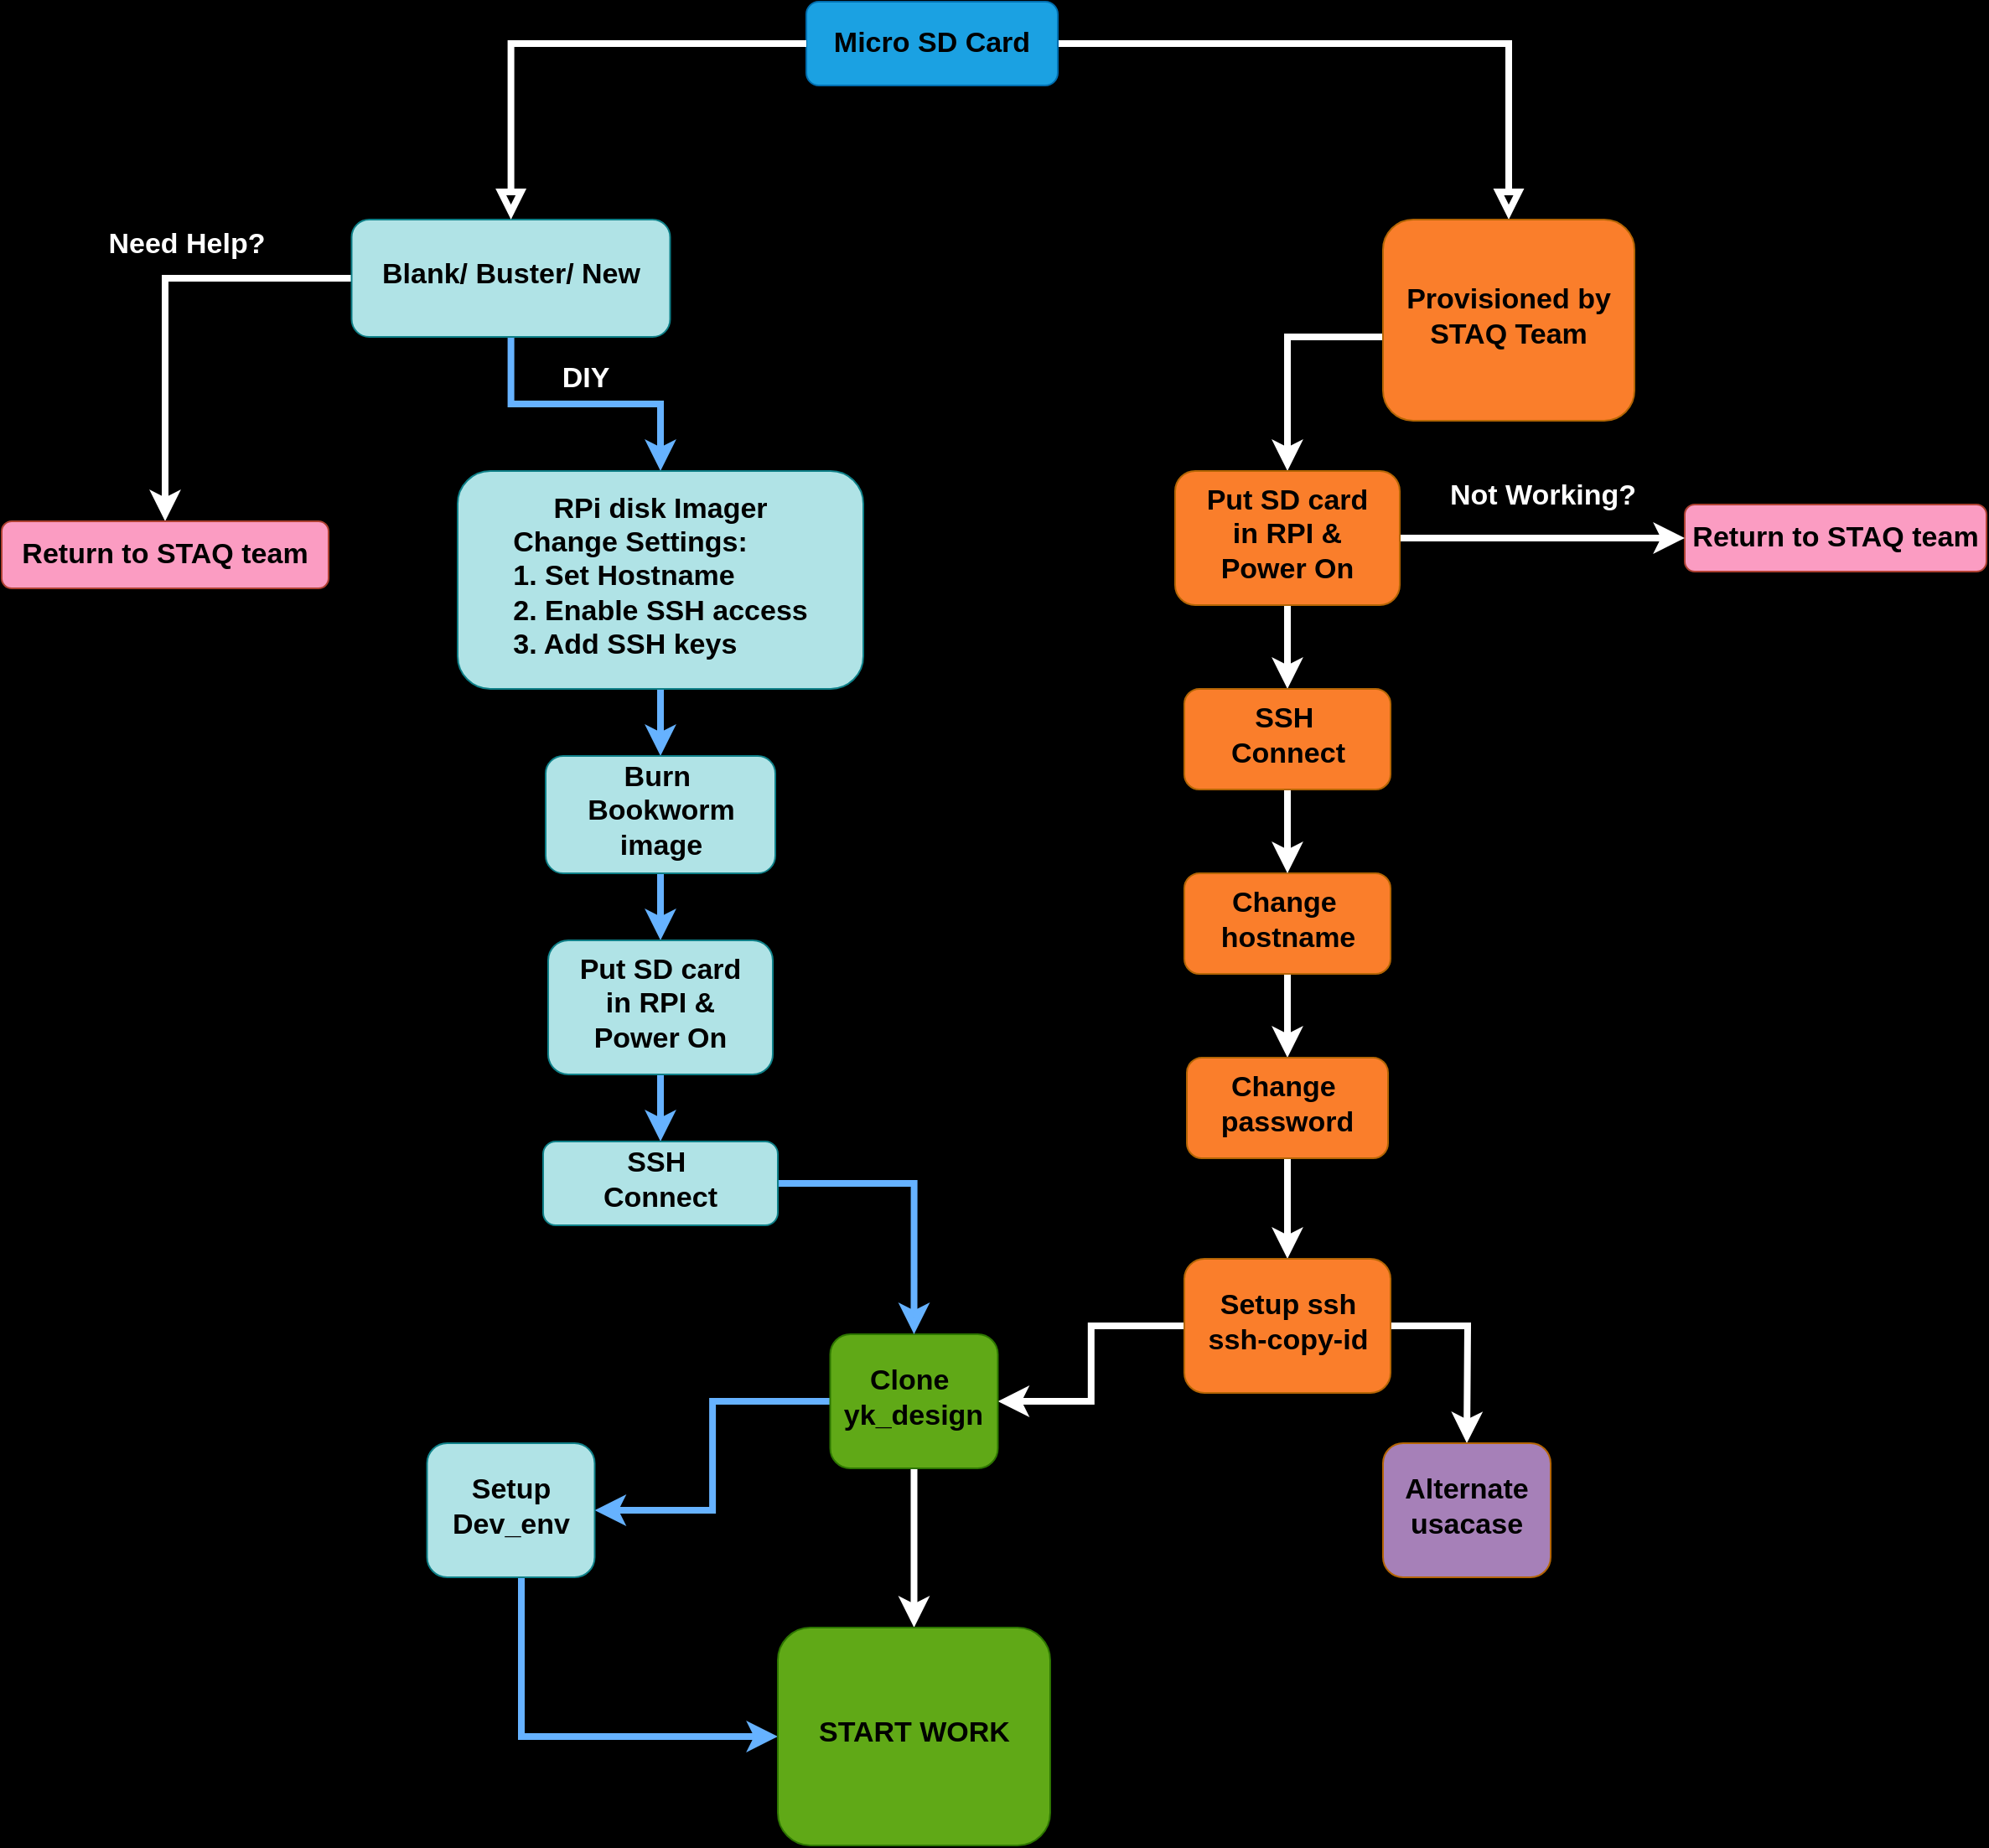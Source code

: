 <mxfile version="23.1.1" type="github">
  <diagram id="C5RBs43oDa-KdzZeNtuy" name="Page-1">
    <mxGraphModel dx="2571" dy="993" grid="1" gridSize="10" guides="1" tooltips="1" connect="1" arrows="1" fold="1" page="1" pageScale="1" pageWidth="827" pageHeight="1169" background="#000000" math="0" shadow="0">
      <root>
        <mxCell id="WIyWlLk6GJQsqaUBKTNV-0" />
        <mxCell id="WIyWlLk6GJQsqaUBKTNV-1" parent="WIyWlLk6GJQsqaUBKTNV-0" />
        <mxCell id="WIyWlLk6GJQsqaUBKTNV-2" value="" style="rounded=0;html=1;jettySize=auto;orthogonalLoop=1;fontSize=17;endArrow=block;endFill=0;endSize=8;strokeWidth=4;shadow=0;labelBackgroundColor=none;edgeStyle=orthogonalEdgeStyle;strokeColor=#FFFFFF;fontStyle=1" parent="WIyWlLk6GJQsqaUBKTNV-1" source="WIyWlLk6GJQsqaUBKTNV-3" target="WIyWlLk6GJQsqaUBKTNV-6" edge="1">
          <mxGeometry relative="1" as="geometry" />
        </mxCell>
        <mxCell id="WIyWlLk6GJQsqaUBKTNV-3" value="&lt;font color=&quot;#000000&quot; style=&quot;font-size: 17px;&quot;&gt;Micro SD Card&lt;/font&gt;" style="rounded=1;whiteSpace=wrap;html=1;fontSize=17;glass=0;strokeWidth=1;shadow=0;fillColor=#1ba1e2;fontColor=#ffffff;strokeColor=#006EAF;fontStyle=1" parent="WIyWlLk6GJQsqaUBKTNV-1" vertex="1">
          <mxGeometry x="-330" y="30" width="150" height="50" as="geometry" />
        </mxCell>
        <mxCell id="j7dEtrERLzkFDMMT-IVj-67" style="edgeStyle=orthogonalEdgeStyle;rounded=0;orthogonalLoop=1;jettySize=auto;html=1;entryX=0.5;entryY=0;entryDx=0;entryDy=0;strokeWidth=4;strokeColor=#FFFFFF;fontStyle=1;fontSize=17;" edge="1" parent="WIyWlLk6GJQsqaUBKTNV-1" source="WIyWlLk6GJQsqaUBKTNV-6" target="j7dEtrERLzkFDMMT-IVj-42">
          <mxGeometry relative="1" as="geometry">
            <Array as="points">
              <mxPoint x="-43" y="230" />
            </Array>
          </mxGeometry>
        </mxCell>
        <mxCell id="WIyWlLk6GJQsqaUBKTNV-6" value="&lt;font style=&quot;font-size: 17px;&quot;&gt;Provisioned by &lt;br style=&quot;font-size: 17px;&quot;&gt;STAQ Team&lt;/font&gt;" style="rounded=1;whiteSpace=wrap;html=1;shadow=0;fontFamily=Helvetica;fontSize=17;align=center;strokeWidth=1;spacing=6;spacingTop=-4;fillColor=#FA7E2B;strokeColor=#b46504;fontStyle=1" parent="WIyWlLk6GJQsqaUBKTNV-1" vertex="1">
          <mxGeometry x="14" y="160" width="150" height="120" as="geometry" />
        </mxCell>
        <mxCell id="WIyWlLk6GJQsqaUBKTNV-7" value="&lt;font style=&quot;font-size: 17px;&quot;&gt;Return to STAQ team&lt;/font&gt;" style="rounded=1;whiteSpace=wrap;html=1;fontSize=17;glass=0;strokeWidth=1;shadow=0;fillColor=#FB9CC2;strokeColor=#ae4132;fontStyle=1" parent="WIyWlLk6GJQsqaUBKTNV-1" vertex="1">
          <mxGeometry x="194" y="330" width="180" height="40" as="geometry" />
        </mxCell>
        <mxCell id="j7dEtrERLzkFDMMT-IVj-9" value="" style="edgeStyle=orthogonalEdgeStyle;rounded=0;orthogonalLoop=1;jettySize=auto;html=1;strokeWidth=4;strokeColor=#FFFFFF;fontStyle=1;fontSize=17;" edge="1" parent="WIyWlLk6GJQsqaUBKTNV-1" source="WIyWlLk6GJQsqaUBKTNV-10" target="j7dEtrERLzkFDMMT-IVj-5">
          <mxGeometry relative="1" as="geometry" />
        </mxCell>
        <mxCell id="WIyWlLk6GJQsqaUBKTNV-10" value="&lt;font style=&quot;font-size: 17px;&quot;&gt;Change&amp;nbsp;&lt;br style=&quot;font-size: 17px;&quot;&gt;hostname&lt;/font&gt;" style="rounded=1;whiteSpace=wrap;html=1;shadow=0;fontFamily=Helvetica;fontSize=17;align=center;strokeWidth=1;spacing=6;spacingTop=-4;fillColor=#FA7E2B;strokeColor=#b46504;fontStyle=1" parent="WIyWlLk6GJQsqaUBKTNV-1" vertex="1">
          <mxGeometry x="-104.5" y="550" width="123" height="60" as="geometry" />
        </mxCell>
        <mxCell id="j7dEtrERLzkFDMMT-IVj-20" style="edgeStyle=orthogonalEdgeStyle;rounded=0;orthogonalLoop=1;jettySize=auto;html=1;entryX=0.5;entryY=0;entryDx=0;entryDy=0;fillColor=#dae8fc;strokeColor=#66B2FF;strokeWidth=4;fontStyle=1;fontSize=17;" edge="1" parent="WIyWlLk6GJQsqaUBKTNV-1" source="j7dEtrERLzkFDMMT-IVj-0" target="j7dEtrERLzkFDMMT-IVj-13">
          <mxGeometry relative="1" as="geometry">
            <mxPoint x="-330" y="290" as="targetPoint" />
          </mxGeometry>
        </mxCell>
        <mxCell id="j7dEtrERLzkFDMMT-IVj-22" style="edgeStyle=orthogonalEdgeStyle;rounded=0;orthogonalLoop=1;jettySize=auto;html=1;entryX=0.5;entryY=0;entryDx=0;entryDy=0;strokeWidth=4;strokeColor=#FFFFFF;fontStyle=1;fontSize=17;exitX=0;exitY=0.5;exitDx=0;exitDy=0;" edge="1" parent="WIyWlLk6GJQsqaUBKTNV-1" source="j7dEtrERLzkFDMMT-IVj-0" target="j7dEtrERLzkFDMMT-IVj-17">
          <mxGeometry relative="1" as="geometry">
            <Array as="points">
              <mxPoint x="-712" y="195" />
            </Array>
          </mxGeometry>
        </mxCell>
        <mxCell id="j7dEtrERLzkFDMMT-IVj-0" value="&lt;font style=&quot;font-size: 17px;&quot;&gt;Blank/ Buster/ New&lt;/font&gt;" style="rounded=1;whiteSpace=wrap;html=1;shadow=0;fontFamily=Helvetica;fontSize=17;align=center;strokeWidth=1;spacing=6;spacingTop=-4;fillColor=#b0e3e6;strokeColor=#0e8088;labelBackgroundColor=none;labelBorderColor=none;fontStyle=1" vertex="1" parent="WIyWlLk6GJQsqaUBKTNV-1">
          <mxGeometry x="-601.25" y="160" width="190" height="70" as="geometry" />
        </mxCell>
        <mxCell id="j7dEtrERLzkFDMMT-IVj-2" value="" style="rounded=0;html=1;jettySize=auto;orthogonalLoop=1;fontSize=17;endArrow=block;endFill=0;endSize=8;strokeWidth=4;shadow=0;labelBackgroundColor=none;edgeStyle=orthogonalEdgeStyle;strokeColor=#FFFFFF;fontStyle=1" edge="1" parent="WIyWlLk6GJQsqaUBKTNV-1" source="WIyWlLk6GJQsqaUBKTNV-3" target="j7dEtrERLzkFDMMT-IVj-0">
          <mxGeometry relative="1" as="geometry">
            <mxPoint x="-385.25" y="120" as="sourcePoint" />
            <mxPoint x="-275.25" y="200" as="targetPoint" />
          </mxGeometry>
        </mxCell>
        <mxCell id="j7dEtrERLzkFDMMT-IVj-10" value="" style="edgeStyle=orthogonalEdgeStyle;rounded=0;orthogonalLoop=1;jettySize=auto;html=1;strokeWidth=4;strokeColor=#FFFFFF;fontStyle=1;fontSize=17;" edge="1" parent="WIyWlLk6GJQsqaUBKTNV-1" source="j7dEtrERLzkFDMMT-IVj-5" target="j7dEtrERLzkFDMMT-IVj-6">
          <mxGeometry relative="1" as="geometry" />
        </mxCell>
        <mxCell id="j7dEtrERLzkFDMMT-IVj-5" value="&lt;font style=&quot;font-size: 17px;&quot;&gt;Change&amp;nbsp;&lt;br style=&quot;font-size: 17px;&quot;&gt;password&lt;/font&gt;" style="rounded=1;whiteSpace=wrap;html=1;shadow=0;fontFamily=Helvetica;fontSize=17;align=center;strokeWidth=1;spacing=6;spacingTop=-4;fillColor=#FA7E2B;strokeColor=#b46504;fontStyle=1" vertex="1" parent="WIyWlLk6GJQsqaUBKTNV-1">
          <mxGeometry x="-103" y="660" width="120" height="60" as="geometry" />
        </mxCell>
        <mxCell id="j7dEtrERLzkFDMMT-IVj-11" style="edgeStyle=orthogonalEdgeStyle;rounded=0;orthogonalLoop=1;jettySize=auto;html=1;strokeWidth=4;strokeColor=#FFFFFF;fontStyle=1;fontSize=17;" edge="1" parent="WIyWlLk6GJQsqaUBKTNV-1" source="j7dEtrERLzkFDMMT-IVj-6" target="j7dEtrERLzkFDMMT-IVj-7">
          <mxGeometry relative="1" as="geometry" />
        </mxCell>
        <mxCell id="j7dEtrERLzkFDMMT-IVj-12" style="edgeStyle=orthogonalEdgeStyle;rounded=0;orthogonalLoop=1;jettySize=auto;html=1;strokeWidth=4;strokeColor=#FFFFFF;fontStyle=1;fontSize=17;" edge="1" parent="WIyWlLk6GJQsqaUBKTNV-1" source="j7dEtrERLzkFDMMT-IVj-6">
          <mxGeometry relative="1" as="geometry">
            <mxPoint x="64" y="890" as="targetPoint" />
          </mxGeometry>
        </mxCell>
        <mxCell id="j7dEtrERLzkFDMMT-IVj-6" value="&lt;font style=&quot;font-size: 17px;&quot;&gt;Setup ssh&lt;br style=&quot;font-size: 17px;&quot;&gt;ssh-copy-id&lt;/font&gt;" style="rounded=1;whiteSpace=wrap;html=1;shadow=0;fontFamily=Helvetica;fontSize=17;align=center;strokeWidth=1;spacing=6;spacingTop=-4;fillColor=#FA7E2B;strokeColor=#b46504;fontStyle=1" vertex="1" parent="WIyWlLk6GJQsqaUBKTNV-1">
          <mxGeometry x="-104.5" y="780" width="123" height="80" as="geometry" />
        </mxCell>
        <mxCell id="j7dEtrERLzkFDMMT-IVj-28" style="edgeStyle=orthogonalEdgeStyle;rounded=0;orthogonalLoop=1;jettySize=auto;html=1;entryX=1;entryY=0.5;entryDx=0;entryDy=0;fillColor=#dae8fc;strokeColor=#66B2FF;strokeWidth=4;fontStyle=1;fontSize=17;" edge="1" parent="WIyWlLk6GJQsqaUBKTNV-1" source="j7dEtrERLzkFDMMT-IVj-7" target="j7dEtrERLzkFDMMT-IVj-24">
          <mxGeometry relative="1" as="geometry" />
        </mxCell>
        <mxCell id="j7dEtrERLzkFDMMT-IVj-51" style="edgeStyle=orthogonalEdgeStyle;rounded=0;orthogonalLoop=1;jettySize=auto;html=1;entryX=0.5;entryY=0;entryDx=0;entryDy=0;strokeWidth=4;fontStyle=1;fontSize=17;strokeColor=#FFFFFF;" edge="1" parent="WIyWlLk6GJQsqaUBKTNV-1" source="j7dEtrERLzkFDMMT-IVj-7" target="j7dEtrERLzkFDMMT-IVj-50">
          <mxGeometry relative="1" as="geometry" />
        </mxCell>
        <mxCell id="j7dEtrERLzkFDMMT-IVj-7" value="&lt;font style=&quot;font-size: 17px;&quot;&gt;Clone&amp;nbsp;&lt;br style=&quot;font-size: 17px;&quot;&gt;yk_design&lt;/font&gt;" style="rounded=1;whiteSpace=wrap;html=1;shadow=0;fontFamily=Helvetica;fontSize=17;align=center;strokeWidth=1;spacing=6;spacingTop=-4;fillColor=#60a917;fontColor=#000000;strokeColor=#2D7600;fontStyle=1" vertex="1" parent="WIyWlLk6GJQsqaUBKTNV-1">
          <mxGeometry x="-315.75" y="825" width="100" height="80" as="geometry" />
        </mxCell>
        <mxCell id="j7dEtrERLzkFDMMT-IVj-8" value="&lt;font style=&quot;font-size: 17px;&quot;&gt;Alternate&lt;br style=&quot;font-size: 17px;&quot;&gt;usacase&lt;/font&gt;" style="rounded=1;whiteSpace=wrap;html=1;shadow=0;fontFamily=Helvetica;fontSize=17;align=center;strokeWidth=1;spacing=6;spacingTop=-4;fillColor=#A680B8;strokeColor=#b46504;fontStyle=1" vertex="1" parent="WIyWlLk6GJQsqaUBKTNV-1">
          <mxGeometry x="14" y="890" width="100" height="80" as="geometry" />
        </mxCell>
        <mxCell id="j7dEtrERLzkFDMMT-IVj-77" value="" style="edgeStyle=orthogonalEdgeStyle;rounded=0;orthogonalLoop=1;jettySize=auto;html=1;fontStyle=1;fontSize=17;" edge="1" parent="WIyWlLk6GJQsqaUBKTNV-1" source="j7dEtrERLzkFDMMT-IVj-13" target="j7dEtrERLzkFDMMT-IVj-37">
          <mxGeometry relative="1" as="geometry" />
        </mxCell>
        <mxCell id="j7dEtrERLzkFDMMT-IVj-78" style="edgeStyle=orthogonalEdgeStyle;rounded=0;orthogonalLoop=1;jettySize=auto;html=1;entryX=0.5;entryY=0;entryDx=0;entryDy=0;strokeColor=#66B2FF;strokeWidth=4;fontStyle=1;fontSize=17;" edge="1" parent="WIyWlLk6GJQsqaUBKTNV-1" source="j7dEtrERLzkFDMMT-IVj-13" target="j7dEtrERLzkFDMMT-IVj-37">
          <mxGeometry relative="1" as="geometry" />
        </mxCell>
        <mxCell id="j7dEtrERLzkFDMMT-IVj-13" value="&lt;font style=&quot;font-size: 17px;&quot;&gt;RPi disk Imager&lt;br style=&quot;font-size: 17px;&quot;&gt;&lt;div style=&quot;text-align: left; font-size: 17px;&quot;&gt;&lt;span style=&quot;font-size: 17px;&quot;&gt;Change Settings:&lt;/span&gt;&lt;/div&gt;&lt;div style=&quot;text-align: left; font-size: 17px;&quot;&gt;&lt;span style=&quot;font-size: 17px;&quot;&gt;1. Set Hostname&lt;/span&gt;&lt;/div&gt;&lt;div style=&quot;text-align: left; font-size: 17px;&quot;&gt;&lt;span style=&quot;font-size: 17px;&quot;&gt;2. Enable SSH access&lt;/span&gt;&lt;/div&gt;&lt;div style=&quot;text-align: left; font-size: 17px;&quot;&gt;&lt;span style=&quot;font-size: 17px;&quot;&gt;3. Add SSH keys&lt;/span&gt;&lt;/div&gt;&lt;/font&gt;" style="rounded=1;whiteSpace=wrap;html=1;shadow=0;fontFamily=Helvetica;fontSize=17;align=center;strokeWidth=1;spacing=6;spacingTop=-4;fillColor=#b0e3e6;strokeColor=#0e8088;labelBackgroundColor=none;labelBorderColor=none;fontStyle=1" vertex="1" parent="WIyWlLk6GJQsqaUBKTNV-1">
          <mxGeometry x="-538" y="310" width="242" height="130" as="geometry" />
        </mxCell>
        <mxCell id="j7dEtrERLzkFDMMT-IVj-17" value="&lt;font style=&quot;font-size: 17px;&quot;&gt;Return to STAQ team&lt;/font&gt;" style="rounded=1;whiteSpace=wrap;html=1;fontSize=12;glass=0;strokeWidth=1;shadow=0;fillColor=#FB9CC2;strokeColor=#ae4132;fontStyle=1" vertex="1" parent="WIyWlLk6GJQsqaUBKTNV-1">
          <mxGeometry x="-810" y="340" width="195" height="40" as="geometry" />
        </mxCell>
        <mxCell id="j7dEtrERLzkFDMMT-IVj-52" style="edgeStyle=orthogonalEdgeStyle;rounded=0;orthogonalLoop=1;jettySize=auto;html=1;entryX=0;entryY=0.5;entryDx=0;entryDy=0;fillColor=#dae8fc;strokeColor=#66B2FF;strokeWidth=4;fontStyle=1;fontSize=17;" edge="1" parent="WIyWlLk6GJQsqaUBKTNV-1" source="j7dEtrERLzkFDMMT-IVj-24" target="j7dEtrERLzkFDMMT-IVj-50">
          <mxGeometry relative="1" as="geometry">
            <Array as="points">
              <mxPoint x="-500" y="1065" />
            </Array>
          </mxGeometry>
        </mxCell>
        <mxCell id="j7dEtrERLzkFDMMT-IVj-24" value="&lt;font style=&quot;font-size: 17px;&quot;&gt;Setup&lt;br style=&quot;font-size: 17px;&quot;&gt;Dev_env&lt;/font&gt;" style="rounded=1;whiteSpace=wrap;html=1;shadow=0;fontFamily=Helvetica;fontSize=17;align=center;strokeWidth=1;spacing=6;spacingTop=-4;fillColor=#b0e3e6;strokeColor=#0e8088;labelBackgroundColor=none;labelBorderColor=none;fontStyle=1" vertex="1" parent="WIyWlLk6GJQsqaUBKTNV-1">
          <mxGeometry x="-556.25" y="890" width="100" height="80" as="geometry" />
        </mxCell>
        <mxCell id="j7dEtrERLzkFDMMT-IVj-29" value="&lt;font style=&quot;font-size: 17px;&quot;&gt;&lt;span style=&quot;font-size: 17px;&quot;&gt;Need Help?&lt;/span&gt;&lt;/font&gt;" style="text;html=1;align=center;verticalAlign=middle;resizable=0;points=[];autosize=1;strokeColor=none;labelBorderColor=none;fontColor=#FFFFFF;fontStyle=1;fontSize=17;" vertex="1" parent="WIyWlLk6GJQsqaUBKTNV-1">
          <mxGeometry x="-760" y="160" width="120" height="30" as="geometry" />
        </mxCell>
        <mxCell id="j7dEtrERLzkFDMMT-IVj-30" value="&lt;font color=&quot;#ffffff&quot; style=&quot;font-size: 17px;&quot;&gt;&lt;span style=&quot;font-size: 17px;&quot;&gt;DIY&lt;/span&gt;&lt;/font&gt;" style="text;html=1;align=center;verticalAlign=middle;resizable=0;points=[];autosize=1;strokeColor=none;labelBorderColor=none;fontStyle=1;fontSize=17;fillColor=none;" vertex="1" parent="WIyWlLk6GJQsqaUBKTNV-1">
          <mxGeometry x="-487" y="240" width="50" height="30" as="geometry" />
        </mxCell>
        <mxCell id="j7dEtrERLzkFDMMT-IVj-79" style="edgeStyle=orthogonalEdgeStyle;rounded=0;orthogonalLoop=1;jettySize=auto;html=1;entryX=0.5;entryY=0;entryDx=0;entryDy=0;strokeColor=#66B2FF;strokeWidth=4;fontStyle=1;fontSize=17;" edge="1" parent="WIyWlLk6GJQsqaUBKTNV-1" source="j7dEtrERLzkFDMMT-IVj-37" target="j7dEtrERLzkFDMMT-IVj-71">
          <mxGeometry relative="1" as="geometry" />
        </mxCell>
        <mxCell id="j7dEtrERLzkFDMMT-IVj-37" value="&lt;font style=&quot;font-size: 17px;&quot;&gt;Burn&amp;nbsp;&lt;br style=&quot;font-size: 17px;&quot;&gt;Bookworm&lt;br style=&quot;font-size: 17px;&quot;&gt;image&lt;/font&gt;" style="rounded=1;whiteSpace=wrap;html=1;shadow=0;fontFamily=Helvetica;fontSize=17;align=center;strokeWidth=1;spacing=6;spacingTop=-4;fillColor=#b0e3e6;strokeColor=#0e8088;labelBackgroundColor=none;labelBorderColor=none;fontStyle=1" vertex="1" parent="WIyWlLk6GJQsqaUBKTNV-1">
          <mxGeometry x="-485.5" y="480" width="137" height="70" as="geometry" />
        </mxCell>
        <mxCell id="j7dEtrERLzkFDMMT-IVj-68" style="edgeStyle=orthogonalEdgeStyle;rounded=0;orthogonalLoop=1;jettySize=auto;html=1;entryX=0;entryY=0.5;entryDx=0;entryDy=0;strokeWidth=4;strokeColor=#FFFFFF;fontStyle=1;fontSize=17;" edge="1" parent="WIyWlLk6GJQsqaUBKTNV-1" source="j7dEtrERLzkFDMMT-IVj-42" target="WIyWlLk6GJQsqaUBKTNV-7">
          <mxGeometry relative="1" as="geometry" />
        </mxCell>
        <mxCell id="j7dEtrERLzkFDMMT-IVj-70" style="edgeStyle=orthogonalEdgeStyle;rounded=0;orthogonalLoop=1;jettySize=auto;html=1;entryX=0.5;entryY=0;entryDx=0;entryDy=0;strokeWidth=4;strokeColor=#FFFFFF;fontStyle=1;fontSize=17;" edge="1" parent="WIyWlLk6GJQsqaUBKTNV-1" source="j7dEtrERLzkFDMMT-IVj-42" target="j7dEtrERLzkFDMMT-IVj-55">
          <mxGeometry relative="1" as="geometry" />
        </mxCell>
        <mxCell id="j7dEtrERLzkFDMMT-IVj-42" value="&lt;font style=&quot;font-size: 17px;&quot;&gt;Put SD card&lt;br style=&quot;font-size: 17px;&quot;&gt;in RPI &amp;amp;&lt;br style=&quot;font-size: 17px;&quot;&gt;Power On&lt;/font&gt;" style="rounded=1;whiteSpace=wrap;html=1;shadow=0;fontFamily=Helvetica;fontSize=17;align=center;strokeWidth=1;spacing=6;spacingTop=-4;fillColor=#FA7E2B;strokeColor=#b46504;fontStyle=1" vertex="1" parent="WIyWlLk6GJQsqaUBKTNV-1">
          <mxGeometry x="-110" y="310" width="134" height="80" as="geometry" />
        </mxCell>
        <mxCell id="j7dEtrERLzkFDMMT-IVj-45" value="&lt;font color=&quot;#ffffff&quot; style=&quot;font-size: 17px;&quot;&gt;&lt;span style=&quot;font-size: 17px;&quot;&gt;Not Working?&lt;/span&gt;&lt;/font&gt;" style="text;html=1;align=center;verticalAlign=middle;resizable=0;points=[];autosize=1;strokeColor=none;labelBorderColor=none;fontStyle=1;fontSize=17;" vertex="1" parent="WIyWlLk6GJQsqaUBKTNV-1">
          <mxGeometry x="44" y="310" width="130" height="30" as="geometry" />
        </mxCell>
        <mxCell id="j7dEtrERLzkFDMMT-IVj-50" value="&lt;font style=&quot;font-size: 17px;&quot;&gt;START WORK&lt;/font&gt;" style="rounded=1;whiteSpace=wrap;html=1;shadow=0;fontFamily=Helvetica;fontSize=17;align=center;strokeWidth=1;spacing=6;spacingTop=-4;fillColor=#60a917;fontColor=#000000;strokeColor=#2D7600;fontStyle=1" vertex="1" parent="WIyWlLk6GJQsqaUBKTNV-1">
          <mxGeometry x="-347" y="1000" width="162.5" height="130" as="geometry" />
        </mxCell>
        <mxCell id="j7dEtrERLzkFDMMT-IVj-57" style="edgeStyle=orthogonalEdgeStyle;rounded=0;orthogonalLoop=1;jettySize=auto;html=1;exitX=0.5;exitY=1;exitDx=0;exitDy=0;entryX=0.5;entryY=0;entryDx=0;entryDy=0;strokeWidth=4;strokeColor=#FFFFFF;fontStyle=1;fontSize=17;" edge="1" parent="WIyWlLk6GJQsqaUBKTNV-1" source="j7dEtrERLzkFDMMT-IVj-55" target="WIyWlLk6GJQsqaUBKTNV-10">
          <mxGeometry relative="1" as="geometry" />
        </mxCell>
        <mxCell id="j7dEtrERLzkFDMMT-IVj-55" value="&lt;font style=&quot;font-size: 17px;&quot;&gt;SSH&amp;nbsp;&lt;br style=&quot;font-size: 17px;&quot;&gt;Connect&lt;/font&gt;" style="rounded=1;whiteSpace=wrap;html=1;shadow=0;fontFamily=Helvetica;fontSize=17;align=center;strokeWidth=1;spacing=6;spacingTop=-4;fillColor=#FA7E2B;strokeColor=#b46504;fontStyle=1" vertex="1" parent="WIyWlLk6GJQsqaUBKTNV-1">
          <mxGeometry x="-104.5" y="440" width="123" height="60" as="geometry" />
        </mxCell>
        <mxCell id="j7dEtrERLzkFDMMT-IVj-80" style="edgeStyle=orthogonalEdgeStyle;rounded=0;orthogonalLoop=1;jettySize=auto;html=1;entryX=0.5;entryY=0;entryDx=0;entryDy=0;strokeColor=#66B2FF;strokeWidth=4;fontStyle=1;fontSize=17;" edge="1" parent="WIyWlLk6GJQsqaUBKTNV-1" source="j7dEtrERLzkFDMMT-IVj-71" target="j7dEtrERLzkFDMMT-IVj-72">
          <mxGeometry relative="1" as="geometry" />
        </mxCell>
        <mxCell id="j7dEtrERLzkFDMMT-IVj-71" value="&lt;font style=&quot;font-size: 17px;&quot;&gt;Put SD card&lt;br style=&quot;font-size: 17px;&quot;&gt;in RPI &amp;amp;&lt;br style=&quot;font-size: 17px;&quot;&gt;Power On&lt;/font&gt;" style="rounded=1;whiteSpace=wrap;html=1;shadow=0;fontFamily=Helvetica;fontSize=17;align=center;strokeWidth=1;spacing=6;spacingTop=-4;fillColor=#b0e3e6;strokeColor=#0e8088;labelBackgroundColor=none;labelBorderColor=none;fontStyle=1" vertex="1" parent="WIyWlLk6GJQsqaUBKTNV-1">
          <mxGeometry x="-484" y="590" width="134" height="80" as="geometry" />
        </mxCell>
        <mxCell id="j7dEtrERLzkFDMMT-IVj-81" style="edgeStyle=orthogonalEdgeStyle;rounded=0;orthogonalLoop=1;jettySize=auto;html=1;entryX=0.5;entryY=0;entryDx=0;entryDy=0;strokeColor=#66B2FF;strokeWidth=4;fontStyle=1;fontSize=17;" edge="1" parent="WIyWlLk6GJQsqaUBKTNV-1" source="j7dEtrERLzkFDMMT-IVj-72" target="j7dEtrERLzkFDMMT-IVj-7">
          <mxGeometry relative="1" as="geometry" />
        </mxCell>
        <mxCell id="j7dEtrERLzkFDMMT-IVj-72" value="&lt;font style=&quot;font-size: 17px;&quot;&gt;SSH&amp;nbsp;&lt;br style=&quot;font-size: 17px;&quot;&gt;Connect&lt;/font&gt;" style="rounded=1;whiteSpace=wrap;html=1;shadow=0;fontFamily=Helvetica;fontSize=17;align=center;strokeWidth=1;spacing=6;spacingTop=-4;fillColor=#b0e3e6;strokeColor=#0e8088;labelBackgroundColor=none;labelBorderColor=none;fontStyle=1" vertex="1" parent="WIyWlLk6GJQsqaUBKTNV-1">
          <mxGeometry x="-487" y="710" width="140" height="50" as="geometry" />
        </mxCell>
      </root>
    </mxGraphModel>
  </diagram>
</mxfile>
